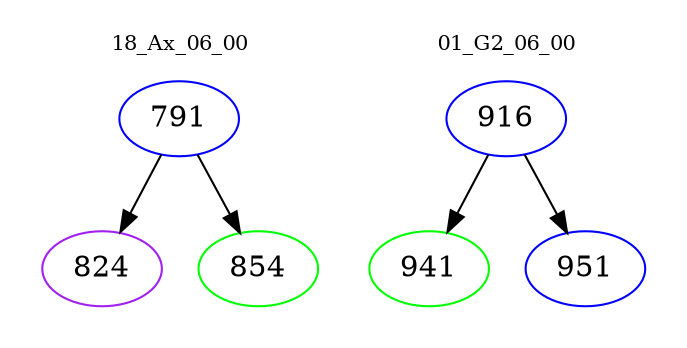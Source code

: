 digraph{
subgraph cluster_0 {
color = white
label = "18_Ax_06_00";
fontsize=10;
T0_791 [label="791", color="blue"]
T0_791 -> T0_824 [color="black"]
T0_824 [label="824", color="purple"]
T0_791 -> T0_854 [color="black"]
T0_854 [label="854", color="green"]
}
subgraph cluster_1 {
color = white
label = "01_G2_06_00";
fontsize=10;
T1_916 [label="916", color="blue"]
T1_916 -> T1_941 [color="black"]
T1_941 [label="941", color="green"]
T1_916 -> T1_951 [color="black"]
T1_951 [label="951", color="blue"]
}
}
